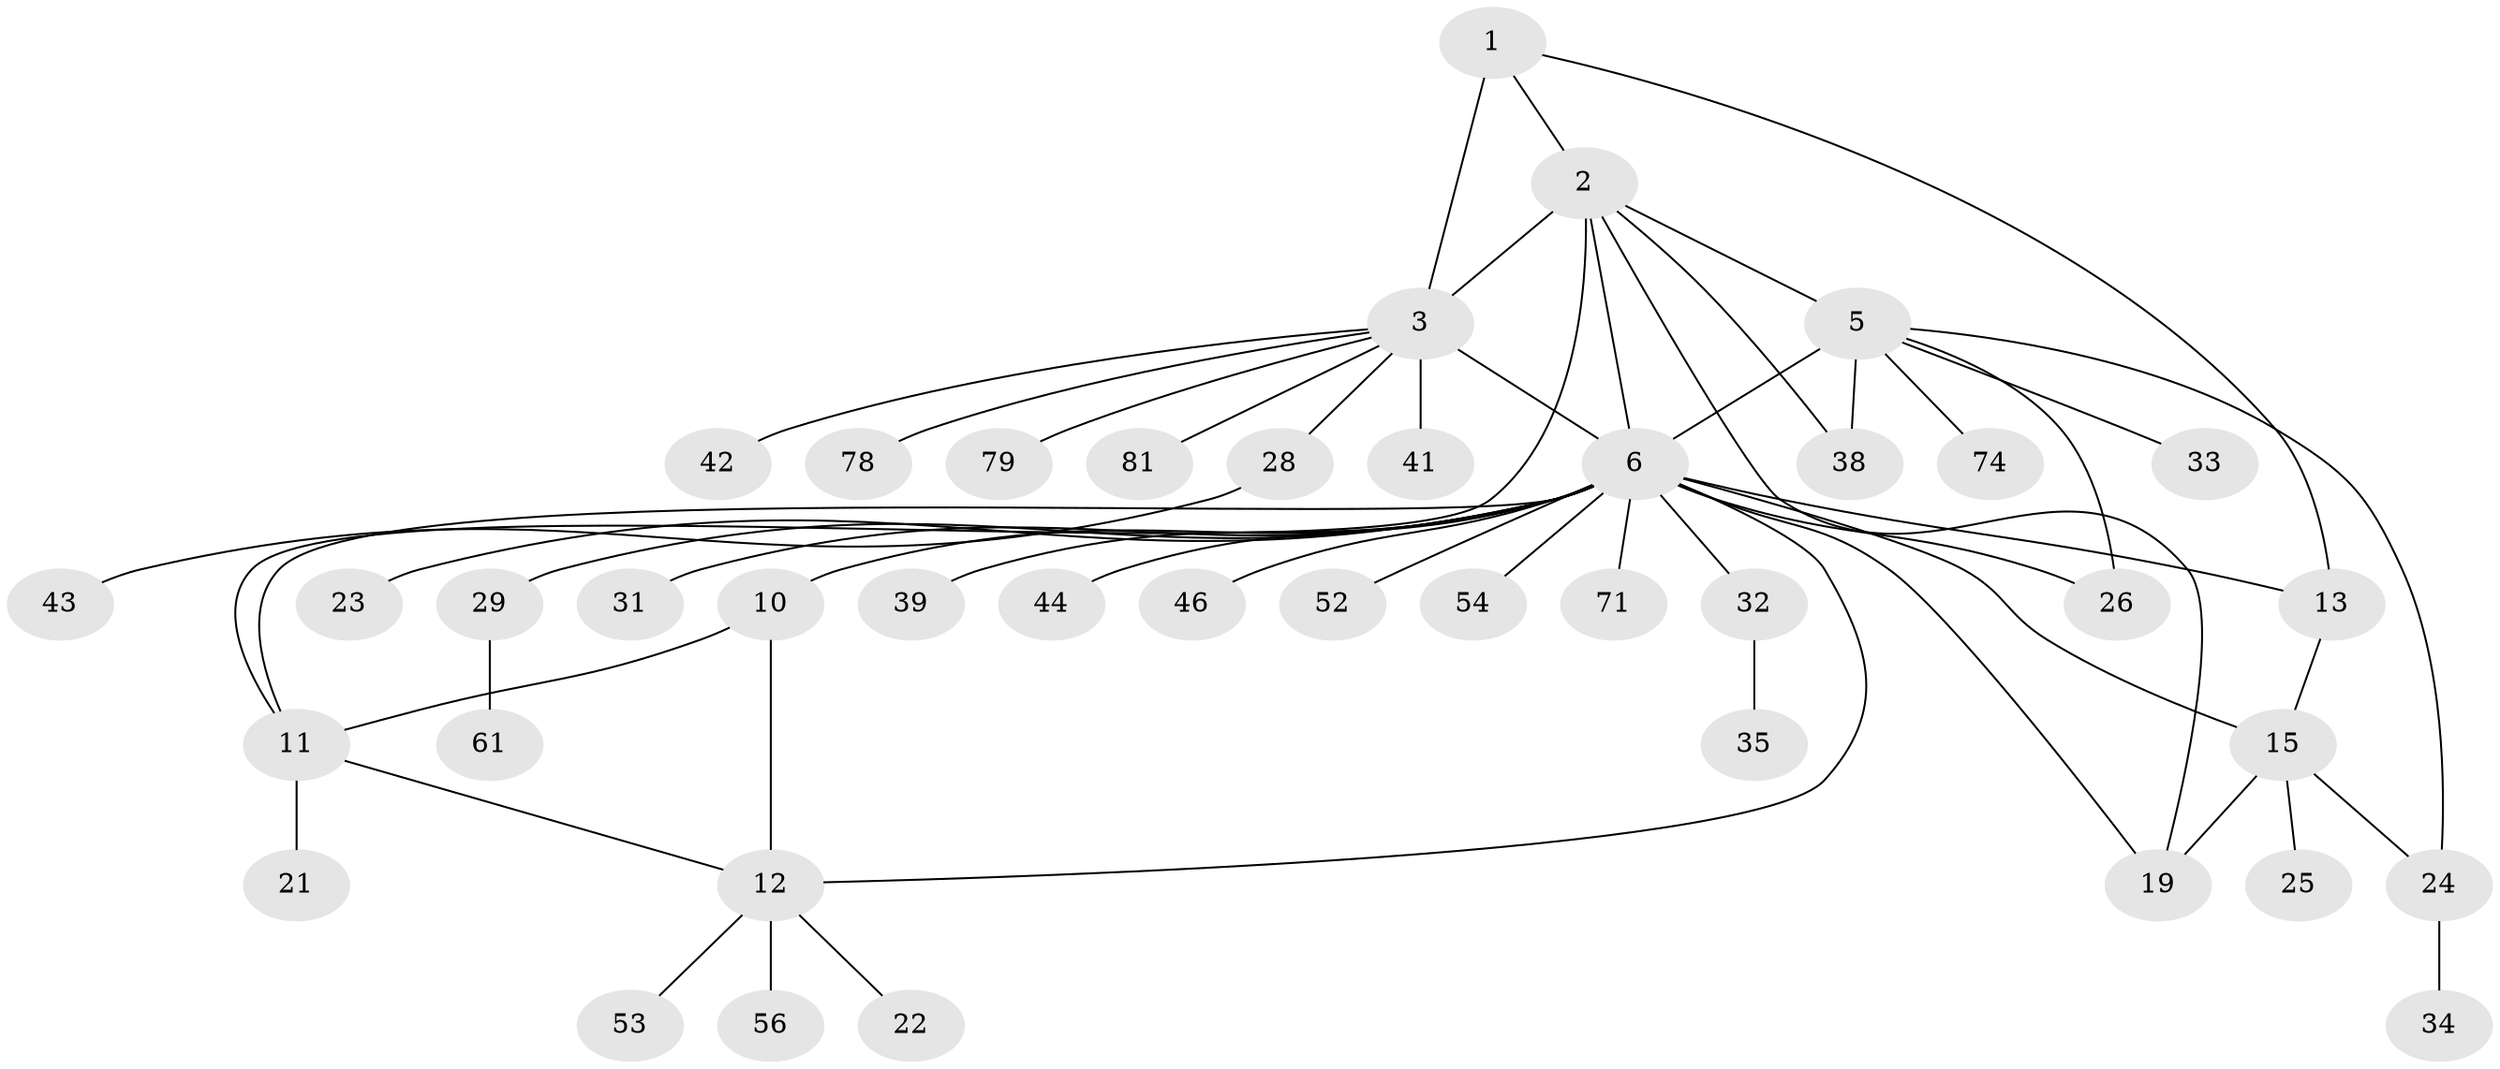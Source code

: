 // original degree distribution, {5: 0.036585365853658534, 9: 0.04878048780487805, 6: 0.06097560975609756, 7: 0.024390243902439025, 3: 0.06097560975609756, 10: 0.012195121951219513, 4: 0.06097560975609756, 11: 0.012195121951219513, 2: 0.18292682926829268, 1: 0.5}
// Generated by graph-tools (version 1.1) at 2025/16/03/09/25 04:16:10]
// undirected, 41 vertices, 54 edges
graph export_dot {
graph [start="1"]
  node [color=gray90,style=filled];
  1 [super="+67"];
  2 [super="+48"];
  3 [super="+4+49"];
  5 [super="+45+7+75"];
  6 [super="+8+9+30"];
  10;
  11 [super="+47+36+68+77+63"];
  12;
  13;
  15 [super="+17"];
  19;
  21 [super="+55"];
  22 [super="+27"];
  23 [super="+80"];
  24;
  25;
  26 [super="+59"];
  28 [super="+51"];
  29;
  31;
  32;
  33;
  34;
  35;
  38;
  39;
  41;
  42;
  43;
  44;
  46;
  52;
  53 [super="+64"];
  54;
  56;
  61;
  71;
  74;
  78;
  79;
  81;
  1 -- 2;
  1 -- 3 [weight=2];
  1 -- 13;
  2 -- 3 [weight=2];
  2 -- 11;
  2 -- 19;
  2 -- 38;
  2 -- 6;
  2 -- 5;
  3 -- 28;
  3 -- 42;
  3 -- 6 [weight=2];
  3 -- 41;
  3 -- 78;
  3 -- 79;
  3 -- 81;
  5 -- 6 [weight=6];
  5 -- 24;
  5 -- 74;
  5 -- 33;
  5 -- 26;
  5 -- 38;
  6 -- 54;
  6 -- 39;
  6 -- 46;
  6 -- 71;
  6 -- 10;
  6 -- 11;
  6 -- 12;
  6 -- 13 [weight=2];
  6 -- 15 [weight=4];
  6 -- 19;
  6 -- 23;
  6 -- 26;
  6 -- 29;
  6 -- 31;
  6 -- 32;
  6 -- 44;
  6 -- 52 [weight=2];
  10 -- 11;
  10 -- 12;
  11 -- 12;
  11 -- 21;
  12 -- 22;
  12 -- 53;
  12 -- 56;
  13 -- 15;
  15 -- 19 [weight=2];
  15 -- 24;
  15 -- 25;
  24 -- 34;
  28 -- 43;
  29 -- 61;
  32 -- 35;
}
